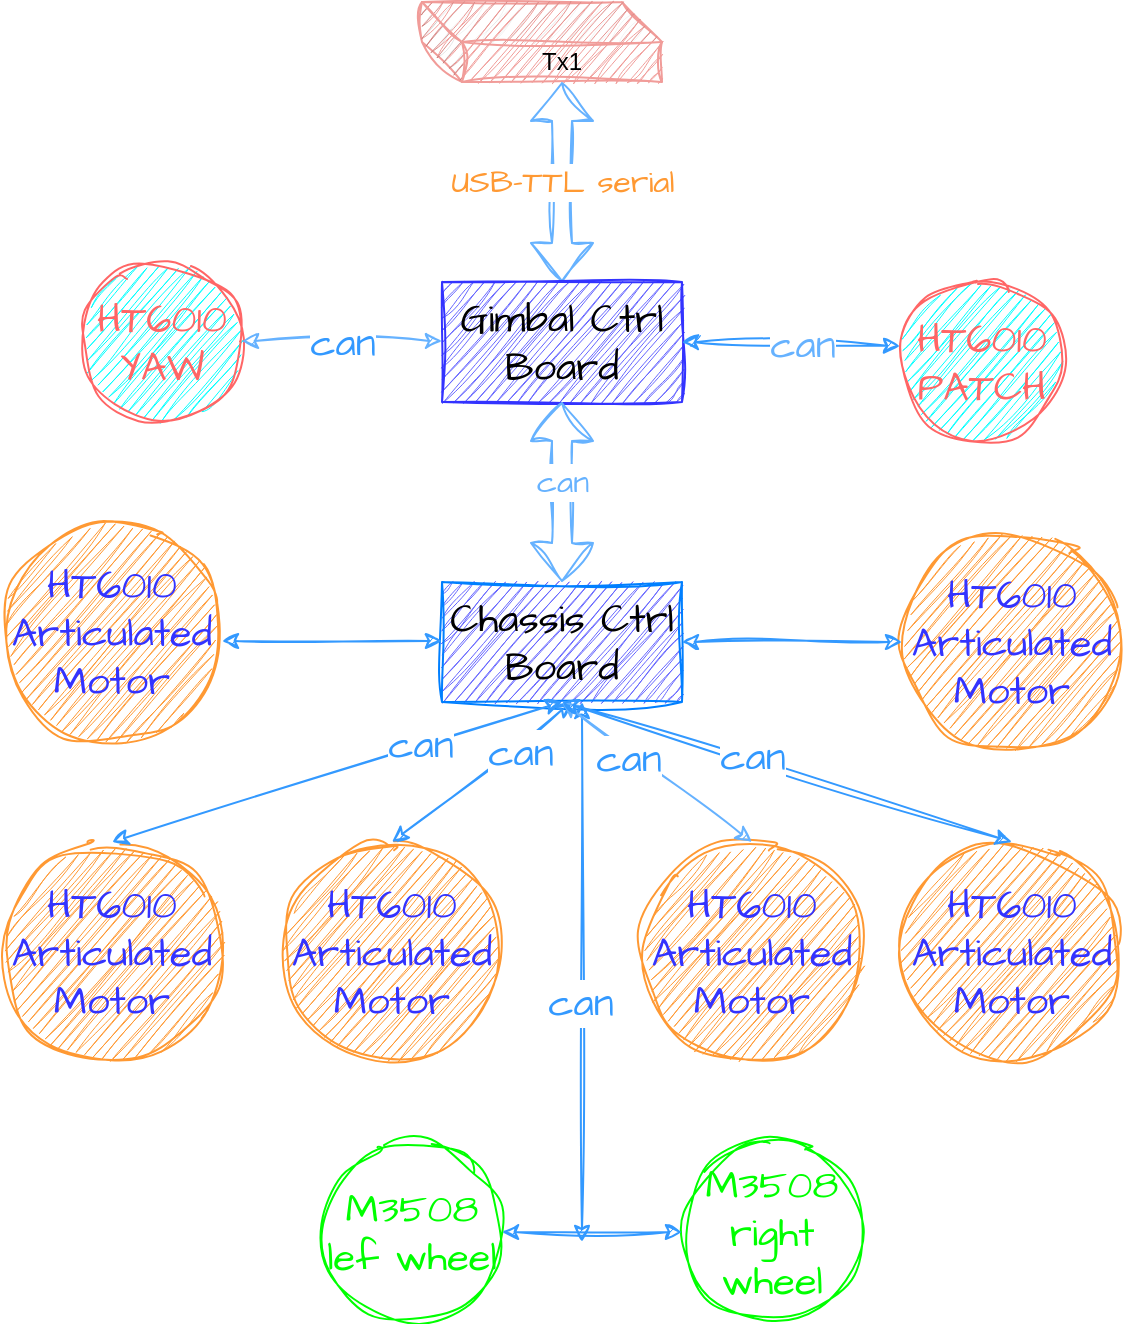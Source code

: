 <mxfile version="21.0.8" type="device"><diagram name="第 1 页" id="hVOA_4bbMvAPZu3UePg_"><mxGraphModel dx="723" dy="753" grid="1" gridSize="10" guides="1" tooltips="1" connect="1" arrows="1" fold="1" page="1" pageScale="1" pageWidth="827" pageHeight="1169" math="0" shadow="0"><root><mxCell id="0"/><mxCell id="1" parent="0"/><mxCell id="vVjnRrGx045Y0yi3KQKY-1" value="Tx1" style="shape=cube;whiteSpace=wrap;html=1;boundedLbl=1;backgroundOutline=1;darkOpacity=0.05;darkOpacity2=0.1;sketch=1;curveFitting=1;jiggle=2;fillColor=#F19C99;strokeColor=#F19C99;" vertex="1" parent="1"><mxGeometry x="220" y="40" width="120" height="40" as="geometry"/></mxCell><mxCell id="vVjnRrGx045Y0yi3KQKY-2" value="&lt;font color=&quot;#ff9933&quot;&gt;USB-TTL serial&lt;/font&gt;" style="shape=flexArrow;endArrow=classic;startArrow=classic;html=1;rounded=0;sketch=1;hachureGap=4;jiggle=2;curveFitting=1;fontFamily=Architects Daughter;fontSource=https%3A%2F%2Ffonts.googleapis.com%2Fcss%3Ffamily%3DArchitects%2BDaughter;fontSize=16;entryX=0;entryY=0;entryDx=70;entryDy=40;entryPerimeter=0;exitX=0.5;exitY=0;exitDx=0;exitDy=0;strokeColor=#66B2FF;" edge="1" parent="1" source="vVjnRrGx045Y0yi3KQKY-3" target="vVjnRrGx045Y0yi3KQKY-1"><mxGeometry width="100" height="100" relative="1" as="geometry"><mxPoint x="290" y="170" as="sourcePoint"/><mxPoint x="300" y="120" as="targetPoint"/></mxGeometry></mxCell><mxCell id="vVjnRrGx045Y0yi3KQKY-3" value="Gimbal Ctrl Board" style="rounded=0;whiteSpace=wrap;html=1;sketch=1;hachureGap=4;jiggle=2;curveFitting=1;fontFamily=Architects Daughter;fontSource=https%3A%2F%2Ffonts.googleapis.com%2Fcss%3Ffamily%3DArchitects%2BDaughter;fontSize=20;fillColor=#6666FF;strokeColor=#3333FF;" vertex="1" parent="1"><mxGeometry x="230" y="180" width="120" height="60" as="geometry"/></mxCell><mxCell id="vVjnRrGx045Y0yi3KQKY-4" value="Chassis Ctrl Board" style="rounded=0;whiteSpace=wrap;html=1;sketch=1;hachureGap=4;jiggle=2;curveFitting=1;fontFamily=Architects Daughter;fontSource=https%3A%2F%2Ffonts.googleapis.com%2Fcss%3Ffamily%3DArchitects%2BDaughter;fontSize=20;fillColor=#6666FF;strokeColor=#007FFF;" vertex="1" parent="1"><mxGeometry x="230" y="330" width="120" height="60" as="geometry"/></mxCell><mxCell id="vVjnRrGx045Y0yi3KQKY-6" value="&lt;font color=&quot;#66b2ff&quot;&gt;can&lt;/font&gt;" style="shape=flexArrow;endArrow=classic;startArrow=classic;html=1;rounded=0;sketch=1;hachureGap=4;jiggle=2;curveFitting=1;fontFamily=Architects Daughter;fontSource=https%3A%2F%2Ffonts.googleapis.com%2Fcss%3Ffamily%3DArchitects%2BDaughter;fontSize=16;entryX=0.5;entryY=1;entryDx=0;entryDy=0;exitX=0.5;exitY=0;exitDx=0;exitDy=0;strokeColor=#66B2FF;" edge="1" parent="1" source="vVjnRrGx045Y0yi3KQKY-4" target="vVjnRrGx045Y0yi3KQKY-3"><mxGeometry x="0.111" width="100" height="100" relative="1" as="geometry"><mxPoint x="300" y="430" as="sourcePoint"/><mxPoint x="400" y="330" as="targetPoint"/><Array as="points"/><mxPoint as="offset"/></mxGeometry></mxCell><mxCell id="vVjnRrGx045Y0yi3KQKY-7" value="&lt;div&gt;&lt;font color=&quot;#00ff00&quot;&gt;M3508&lt;/font&gt;&lt;/div&gt;&lt;div&gt;&lt;font color=&quot;#00ff00&quot;&gt;lef wheel&lt;br&gt;&lt;/font&gt;&lt;/div&gt;" style="ellipse;whiteSpace=wrap;html=1;aspect=fixed;sketch=1;hachureGap=4;jiggle=2;curveFitting=1;fontFamily=Architects Daughter;fontSource=https%3A%2F%2Ffonts.googleapis.com%2Fcss%3Ffamily%3DArchitects%2BDaughter;fontSize=20;strokeColor=#00FF00;" vertex="1" parent="1"><mxGeometry x="170" y="610" width="90" height="90" as="geometry"/></mxCell><mxCell id="vVjnRrGx045Y0yi3KQKY-9" value="&lt;div&gt;&lt;font color=&quot;#00ff00&quot;&gt;M3508&lt;/font&gt;&lt;/div&gt;&lt;div&gt;&lt;font color=&quot;#00ff00&quot;&gt;right wheel&lt;br&gt;&lt;/font&gt;&lt;/div&gt;" style="ellipse;whiteSpace=wrap;html=1;aspect=fixed;sketch=1;hachureGap=4;jiggle=2;curveFitting=1;fontFamily=Architects Daughter;fontSource=https%3A%2F%2Ffonts.googleapis.com%2Fcss%3Ffamily%3DArchitects%2BDaughter;fontSize=20;strokeColor=#00FF00;" vertex="1" parent="1"><mxGeometry x="350" y="610" width="90" height="90" as="geometry"/></mxCell><mxCell id="vVjnRrGx045Y0yi3KQKY-10" value="&lt;div&gt;&lt;font color=&quot;#3333ff&quot;&gt;HT6010&lt;/font&gt;&lt;/div&gt;&lt;div&gt;&lt;font color=&quot;#3333ff&quot;&gt;Articulated Motor&lt;br&gt;&lt;/font&gt;&lt;/div&gt;" style="ellipse;whiteSpace=wrap;html=1;aspect=fixed;sketch=1;hachureGap=4;jiggle=2;curveFitting=1;fontFamily=Architects Daughter;fontSource=https%3A%2F%2Ffonts.googleapis.com%2Fcss%3Ffamily%3DArchitects%2BDaughter;fontSize=20;fillColor=#FF9933;strokeColor=#FF9933;" vertex="1" parent="1"><mxGeometry x="10" y="460" width="110" height="110" as="geometry"/></mxCell><mxCell id="vVjnRrGx045Y0yi3KQKY-11" value="&lt;div&gt;&lt;font color=&quot;#3333ff&quot;&gt;HT6010&lt;/font&gt;&lt;/div&gt;&lt;div&gt;&lt;font color=&quot;#3333ff&quot;&gt;Articulated Motor&lt;br&gt;&lt;/font&gt;&lt;/div&gt;" style="ellipse;whiteSpace=wrap;html=1;aspect=fixed;sketch=1;hachureGap=4;jiggle=2;curveFitting=1;fontFamily=Architects Daughter;fontSource=https%3A%2F%2Ffonts.googleapis.com%2Fcss%3Ffamily%3DArchitects%2BDaughter;fontSize=20;fillColor=#FF9933;strokeColor=#FF9933;" vertex="1" parent="1"><mxGeometry x="150" y="460" width="110" height="110" as="geometry"/></mxCell><mxCell id="vVjnRrGx045Y0yi3KQKY-12" value="&lt;div&gt;&lt;font color=&quot;#3333ff&quot;&gt;HT6010&lt;/font&gt;&lt;/div&gt;&lt;div&gt;&lt;font color=&quot;#3333ff&quot;&gt;Articulated Motor&lt;br&gt;&lt;/font&gt;&lt;/div&gt;" style="ellipse;whiteSpace=wrap;html=1;aspect=fixed;sketch=1;hachureGap=4;jiggle=2;curveFitting=1;fontFamily=Architects Daughter;fontSource=https%3A%2F%2Ffonts.googleapis.com%2Fcss%3Ffamily%3DArchitects%2BDaughter;fontSize=20;fillColor=#FF9933;strokeColor=#FF9933;" vertex="1" parent="1"><mxGeometry x="330" y="460" width="110" height="110" as="geometry"/></mxCell><mxCell id="vVjnRrGx045Y0yi3KQKY-13" value="&lt;div&gt;&lt;font color=&quot;#3333ff&quot;&gt;HT6010&lt;/font&gt;&lt;/div&gt;&lt;div&gt;&lt;font color=&quot;#3333ff&quot;&gt;Articulated Motor&lt;br&gt;&lt;/font&gt;&lt;/div&gt;" style="ellipse;whiteSpace=wrap;html=1;aspect=fixed;sketch=1;hachureGap=4;jiggle=2;curveFitting=1;fontFamily=Architects Daughter;fontSource=https%3A%2F%2Ffonts.googleapis.com%2Fcss%3Ffamily%3DArchitects%2BDaughter;fontSize=20;fillColor=#FF9933;strokeColor=#FF9933;" vertex="1" parent="1"><mxGeometry x="460" y="460" width="110" height="110" as="geometry"/></mxCell><mxCell id="vVjnRrGx045Y0yi3KQKY-22" value="&lt;div&gt;&lt;font color=&quot;#3333ff&quot;&gt;HT6010&lt;/font&gt;&lt;/div&gt;&lt;div&gt;&lt;font color=&quot;#3333ff&quot;&gt;Articulated Motor&lt;br&gt;&lt;/font&gt;&lt;/div&gt;" style="ellipse;whiteSpace=wrap;html=1;aspect=fixed;sketch=1;hachureGap=4;jiggle=2;curveFitting=1;fontFamily=Architects Daughter;fontSource=https%3A%2F%2Ffonts.googleapis.com%2Fcss%3Ffamily%3DArchitects%2BDaughter;fontSize=20;fillColor=#FF9933;strokeColor=#FF9933;" vertex="1" parent="1"><mxGeometry x="10" y="300" width="110" height="110" as="geometry"/></mxCell><mxCell id="vVjnRrGx045Y0yi3KQKY-23" value="&lt;div&gt;&lt;font color=&quot;#3333ff&quot;&gt;HT6010&lt;/font&gt;&lt;/div&gt;&lt;div&gt;&lt;font color=&quot;#3333ff&quot;&gt;Articulated Motor&lt;br&gt;&lt;/font&gt;&lt;/div&gt;" style="ellipse;whiteSpace=wrap;html=1;aspect=fixed;sketch=1;hachureGap=4;jiggle=2;curveFitting=1;fontFamily=Architects Daughter;fontSource=https%3A%2F%2Ffonts.googleapis.com%2Fcss%3Ffamily%3DArchitects%2BDaughter;fontSize=20;fillColor=#FF9933;strokeColor=#FF9933;" vertex="1" parent="1"><mxGeometry x="460" y="305" width="110" height="110" as="geometry"/></mxCell><mxCell id="vVjnRrGx045Y0yi3KQKY-27" value="&lt;div&gt;&lt;font color=&quot;#ff6666&quot;&gt;HT6010&lt;/font&gt;&lt;/div&gt;&lt;div&gt;&lt;font color=&quot;#ff6666&quot;&gt;YAW&lt;br&gt;&lt;/font&gt;&lt;/div&gt;" style="ellipse;whiteSpace=wrap;html=1;aspect=fixed;sketch=1;hachureGap=4;jiggle=2;curveFitting=1;fontFamily=Architects Daughter;fontSource=https%3A%2F%2Ffonts.googleapis.com%2Fcss%3Ffamily%3DArchitects%2BDaughter;fontSize=20;fillColor=#00FFFF;strokeColor=#FF6666;" vertex="1" parent="1"><mxGeometry x="50" y="170" width="80" height="80" as="geometry"/></mxCell><mxCell id="vVjnRrGx045Y0yi3KQKY-28" value="&lt;div&gt;&lt;font color=&quot;#ff6666&quot;&gt;HT6010&lt;/font&gt;&lt;/div&gt;&lt;div&gt;&lt;font color=&quot;#ff6666&quot;&gt;PATCH&lt;br&gt;&lt;/font&gt;&lt;/div&gt;" style="ellipse;whiteSpace=wrap;html=1;aspect=fixed;sketch=1;hachureGap=4;jiggle=2;curveFitting=1;fontFamily=Architects Daughter;fontSource=https%3A%2F%2Ffonts.googleapis.com%2Fcss%3Ffamily%3DArchitects%2BDaughter;fontSize=20;fillColor=#00FFFF;strokeColor=#FF6666;" vertex="1" parent="1"><mxGeometry x="460" y="180" width="80" height="80" as="geometry"/></mxCell><mxCell id="vVjnRrGx045Y0yi3KQKY-34" value="" style="endArrow=classic;startArrow=classic;html=1;rounded=0;sketch=1;hachureGap=4;jiggle=2;curveFitting=1;fontFamily=Architects Daughter;fontSource=https%3A%2F%2Ffonts.googleapis.com%2Fcss%3Ffamily%3DArchitects%2BDaughter;fontSize=16;entryX=0;entryY=0.5;entryDx=0;entryDy=0;exitX=1;exitY=0.5;exitDx=0;exitDy=0;fontColor=#3399FF;strokeColor=#3399FF;" edge="1" parent="1" source="vVjnRrGx045Y0yi3KQKY-7" target="vVjnRrGx045Y0yi3KQKY-9"><mxGeometry width="50" height="50" relative="1" as="geometry"><mxPoint x="335" y="380" as="sourcePoint"/><mxPoint x="385" y="330" as="targetPoint"/></mxGeometry></mxCell><mxCell id="vVjnRrGx045Y0yi3KQKY-35" value="" style="endArrow=classic;startArrow=classic;html=1;rounded=0;sketch=1;hachureGap=4;jiggle=2;curveFitting=1;fontFamily=Architects Daughter;fontSource=https%3A%2F%2Ffonts.googleapis.com%2Fcss%3Ffamily%3DArchitects%2BDaughter;fontSize=16;entryX=-0.012;entryY=0.4;entryDx=0;entryDy=0;entryPerimeter=0;exitX=1;exitY=0.5;exitDx=0;exitDy=0;fontColor=#3399FF;strokeColor=#3399FF;" edge="1" parent="1" source="vVjnRrGx045Y0yi3KQKY-3" target="vVjnRrGx045Y0yi3KQKY-28"><mxGeometry width="50" height="50" relative="1" as="geometry"><mxPoint x="330" y="320" as="sourcePoint"/><mxPoint x="380" y="270" as="targetPoint"/></mxGeometry></mxCell><mxCell id="vVjnRrGx045Y0yi3KQKY-38" value="&lt;font color=&quot;#66b2ff&quot;&gt;can&lt;/font&gt;" style="edgeLabel;html=1;align=center;verticalAlign=middle;resizable=0;points=[];fontSize=20;fontFamily=Architects Daughter;" vertex="1" connectable="0" parent="vVjnRrGx045Y0yi3KQKY-35"><mxGeometry x="0.283" y="1" relative="1" as="geometry"><mxPoint x="-10" as="offset"/></mxGeometry></mxCell><mxCell id="vVjnRrGx045Y0yi3KQKY-39" value="" style="endArrow=classic;startArrow=classic;html=1;rounded=0;sketch=1;hachureGap=4;jiggle=2;curveFitting=1;fontFamily=Architects Daughter;fontSource=https%3A%2F%2Ffonts.googleapis.com%2Fcss%3Ffamily%3DArchitects%2BDaughter;fontSize=16;entryX=0.5;entryY=1;entryDx=0;entryDy=0;exitX=0.5;exitY=0;exitDx=0;exitDy=0;fontColor=#3399FF;strokeColor=#3399FF;" edge="1" parent="1" source="vVjnRrGx045Y0yi3KQKY-10"><mxGeometry width="50" height="50" relative="1" as="geometry"><mxPoint x="65" y="430" as="sourcePoint"/><mxPoint x="290" y="390" as="targetPoint"/></mxGeometry></mxCell><mxCell id="vVjnRrGx045Y0yi3KQKY-40" value="&lt;font color=&quot;#3399ff&quot;&gt;can&lt;/font&gt;" style="edgeLabel;html=1;align=center;verticalAlign=middle;resizable=0;points=[];fontSize=20;fontFamily=Architects Daughter;" vertex="1" connectable="0" parent="vVjnRrGx045Y0yi3KQKY-39"><mxGeometry x="0.37" y="1" relative="1" as="geometry"><mxPoint as="offset"/></mxGeometry></mxCell><mxCell id="vVjnRrGx045Y0yi3KQKY-41" value="" style="endArrow=classic;startArrow=classic;html=1;rounded=0;sketch=1;hachureGap=4;jiggle=2;curveFitting=1;fontFamily=Architects Daughter;fontSource=https%3A%2F%2Ffonts.googleapis.com%2Fcss%3Ffamily%3DArchitects%2BDaughter;fontSize=16;exitX=0.5;exitY=0;exitDx=0;exitDy=0;entryX=0.5;entryY=1;entryDx=0;entryDy=0;fontColor=#3399FF;strokeColor=#3399FF;" edge="1" parent="1" source="vVjnRrGx045Y0yi3KQKY-11"><mxGeometry width="50" height="50" relative="1" as="geometry"><mxPoint x="210" y="430" as="sourcePoint"/><mxPoint x="295" y="390" as="targetPoint"/></mxGeometry></mxCell><mxCell id="vVjnRrGx045Y0yi3KQKY-42" value="can" style="edgeLabel;html=1;align=center;verticalAlign=middle;resizable=0;points=[];fontSize=20;fontFamily=Architects Daughter;fontColor=#3399FF;" vertex="1" connectable="0" parent="vVjnRrGx045Y0yi3KQKY-41"><mxGeometry x="0.373" y="-4" relative="1" as="geometry"><mxPoint x="-1" as="offset"/></mxGeometry></mxCell><mxCell id="vVjnRrGx045Y0yi3KQKY-43" value="" style="endArrow=classic;startArrow=classic;html=1;rounded=0;sketch=1;hachureGap=4;jiggle=2;curveFitting=1;fontFamily=Architects Daughter;fontSource=https%3A%2F%2Ffonts.googleapis.com%2Fcss%3Ffamily%3DArchitects%2BDaughter;fontSize=16;entryX=0.5;entryY=1;entryDx=0;entryDy=0;fontColor=#3399FF;strokeColor=#3399FF;" edge="1" parent="1"><mxGeometry width="50" height="50" relative="1" as="geometry"><mxPoint x="300" y="660" as="sourcePoint"/><mxPoint x="300" y="390" as="targetPoint"/></mxGeometry></mxCell><mxCell id="vVjnRrGx045Y0yi3KQKY-44" value="&lt;font color=&quot;#3399ff&quot;&gt;can&lt;/font&gt;" style="edgeLabel;html=1;align=center;verticalAlign=middle;resizable=0;points=[];fontSize=20;fontFamily=Architects Daughter;" vertex="1" connectable="0" parent="vVjnRrGx045Y0yi3KQKY-43"><mxGeometry x="0.113" y="1" relative="1" as="geometry"><mxPoint y="30" as="offset"/></mxGeometry></mxCell><mxCell id="vVjnRrGx045Y0yi3KQKY-45" value="" style="endArrow=classic;startArrow=classic;html=1;rounded=0;sketch=1;hachureGap=4;jiggle=2;curveFitting=1;fontFamily=Architects Daughter;fontSource=https%3A%2F%2Ffonts.googleapis.com%2Fcss%3Ffamily%3DArchitects%2BDaughter;fontSize=16;entryX=0.5;entryY=1;entryDx=0;entryDy=0;exitX=0.5;exitY=0;exitDx=0;exitDy=0;strokeColor=#66B2FF;" edge="1" parent="1" source="vVjnRrGx045Y0yi3KQKY-12" target="vVjnRrGx045Y0yi3KQKY-4"><mxGeometry width="50" height="50" relative="1" as="geometry"><mxPoint x="385" y="420" as="sourcePoint"/><mxPoint x="290" y="380" as="targetPoint"/></mxGeometry></mxCell><mxCell id="vVjnRrGx045Y0yi3KQKY-46" value="&lt;font color=&quot;#3399ff&quot;&gt;can&lt;/font&gt;" style="edgeLabel;html=1;align=center;verticalAlign=middle;resizable=0;points=[];fontSize=20;fontFamily=Architects Daughter;" vertex="1" connectable="0" parent="vVjnRrGx045Y0yi3KQKY-45"><mxGeometry x="0.282" y="3" relative="1" as="geometry"><mxPoint as="offset"/></mxGeometry></mxCell><mxCell id="vVjnRrGx045Y0yi3KQKY-47" value="" style="endArrow=classic;startArrow=classic;html=1;rounded=0;sketch=1;hachureGap=4;jiggle=2;curveFitting=1;fontFamily=Architects Daughter;fontSource=https%3A%2F%2Ffonts.googleapis.com%2Fcss%3Ffamily%3DArchitects%2BDaughter;fontSize=16;exitX=0.5;exitY=0;exitDx=0;exitDy=0;fontColor=#3399FF;strokeColor=#3399FF;entryX=0.5;entryY=1;entryDx=0;entryDy=0;" edge="1" parent="1" source="vVjnRrGx045Y0yi3KQKY-13" target="vVjnRrGx045Y0yi3KQKY-4"><mxGeometry width="50" height="50" relative="1" as="geometry"><mxPoint x="515" y="420" as="sourcePoint"/><mxPoint x="290" y="380" as="targetPoint"/></mxGeometry></mxCell><mxCell id="vVjnRrGx045Y0yi3KQKY-48" value="&lt;font color=&quot;#3399ff&quot;&gt;can&lt;/font&gt;" style="edgeLabel;html=1;align=center;verticalAlign=middle;resizable=0;points=[];fontSize=20;fontFamily=Architects Daughter;" vertex="1" connectable="0" parent="vVjnRrGx045Y0yi3KQKY-47"><mxGeometry x="0.202" y="-1" relative="1" as="geometry"><mxPoint x="5" as="offset"/></mxGeometry></mxCell><mxCell id="vVjnRrGx045Y0yi3KQKY-49" value="" style="endArrow=classic;startArrow=classic;html=1;rounded=0;sketch=1;hachureGap=4;jiggle=2;curveFitting=1;fontFamily=Architects Daughter;fontSource=https%3A%2F%2Ffonts.googleapis.com%2Fcss%3Ffamily%3DArchitects%2BDaughter;fontSize=16;entryX=0;entryY=0.5;entryDx=0;entryDy=0;exitX=1;exitY=0.5;exitDx=0;exitDy=0;fontColor=#3399FF;strokeColor=#3399FF;" edge="1" parent="1"><mxGeometry width="50" height="50" relative="1" as="geometry"><mxPoint x="350" y="360" as="sourcePoint"/><mxPoint x="460" y="360" as="targetPoint"/></mxGeometry></mxCell><mxCell id="vVjnRrGx045Y0yi3KQKY-50" value="" style="endArrow=classic;startArrow=classic;html=1;rounded=0;sketch=1;hachureGap=4;jiggle=2;curveFitting=1;fontFamily=Architects Daughter;fontSource=https%3A%2F%2Ffonts.googleapis.com%2Fcss%3Ffamily%3DArchitects%2BDaughter;fontSize=16;entryX=0;entryY=0.5;entryDx=0;entryDy=0;fontColor=#3399FF;strokeColor=#3399FF;" edge="1" parent="1"><mxGeometry width="50" height="50" relative="1" as="geometry"><mxPoint x="120" y="359.5" as="sourcePoint"/><mxPoint x="230" y="359.5" as="targetPoint"/></mxGeometry></mxCell><mxCell id="vVjnRrGx045Y0yi3KQKY-51" value="" style="endArrow=classic;startArrow=classic;html=1;rounded=0;sketch=1;hachureGap=4;jiggle=2;curveFitting=1;fontFamily=Architects Daughter;fontSource=https%3A%2F%2Ffonts.googleapis.com%2Fcss%3Ffamily%3DArchitects%2BDaughter;fontSize=16;entryX=0;entryY=0.5;entryDx=0;entryDy=0;exitX=1;exitY=0.5;exitDx=0;exitDy=0;strokeColor=#66B2FF;" edge="1" parent="1"><mxGeometry width="50" height="50" relative="1" as="geometry"><mxPoint x="130" y="209.5" as="sourcePoint"/><mxPoint x="230" y="209.5" as="targetPoint"/></mxGeometry></mxCell><mxCell id="vVjnRrGx045Y0yi3KQKY-52" value="&lt;font color=&quot;#3399ff&quot;&gt;can&lt;/font&gt;" style="edgeLabel;html=1;align=center;verticalAlign=middle;resizable=0;points=[];fontSize=20;fontFamily=Architects Daughter;" vertex="1" connectable="0" parent="vVjnRrGx045Y0yi3KQKY-51"><mxGeometry x="-0.34" relative="1" as="geometry"><mxPoint x="17" as="offset"/></mxGeometry></mxCell></root></mxGraphModel></diagram></mxfile>
